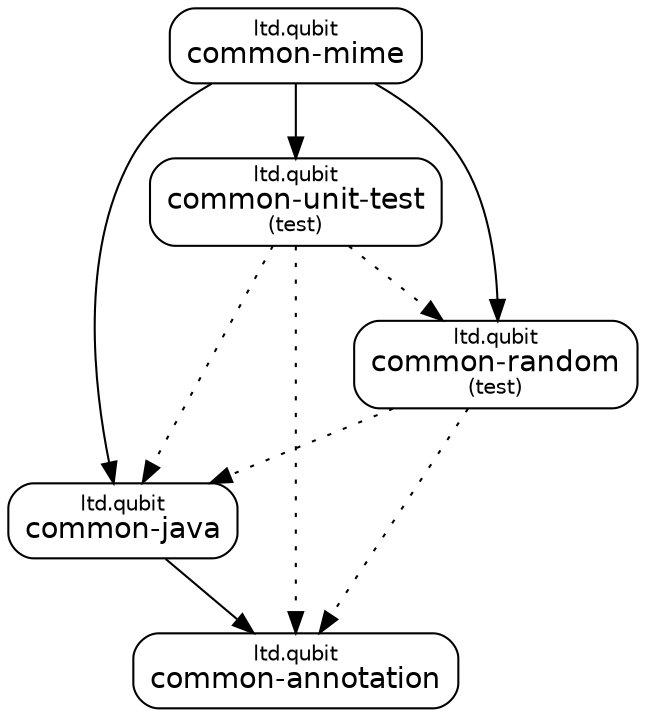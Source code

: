 digraph "common-mime" {
  node [shape="box",style="rounded",fontname="Helvetica",fontsize="14"]
  edge [fontsize="10",fontname="Helvetica"]

  // Node Definitions:
  "ltd.qubit:common-java:jar"[label=<<font point-size="10">ltd.qubit</font><br/>common-java>]
  "ltd.qubit:common-annotation:jar"[label=<<font point-size="10">ltd.qubit</font><br/>common-annotation>]
  "ltd.qubit:common-mime:jar"[label=<<font point-size="10">ltd.qubit</font><br/>common-mime>]
  "ltd.qubit:common-unit-test:jar"[label=<<font point-size="10">ltd.qubit</font><br/>common-unit-test<font point-size="10"><br/>(test)</font>>]
  "ltd.qubit:common-random:jar"[label=<<font point-size="10">ltd.qubit</font><br/>common-random<font point-size="10"><br/>(test)</font>>]

  // Edge Definitions:
  "ltd.qubit:common-java:jar" -> "ltd.qubit:common-annotation:jar"
  "ltd.qubit:common-mime:jar" -> "ltd.qubit:common-java:jar"
  "ltd.qubit:common-unit-test:jar" -> "ltd.qubit:common-annotation:jar"[style="dotted"]
  "ltd.qubit:common-unit-test:jar" -> "ltd.qubit:common-java:jar"[style="dotted"]
  "ltd.qubit:common-unit-test:jar" -> "ltd.qubit:common-random:jar"[style="dotted"]
  "ltd.qubit:common-mime:jar" -> "ltd.qubit:common-unit-test:jar"
  "ltd.qubit:common-random:jar" -> "ltd.qubit:common-annotation:jar"[style="dotted"]
  "ltd.qubit:common-random:jar" -> "ltd.qubit:common-java:jar"[style="dotted"]
  "ltd.qubit:common-mime:jar" -> "ltd.qubit:common-random:jar"
}
